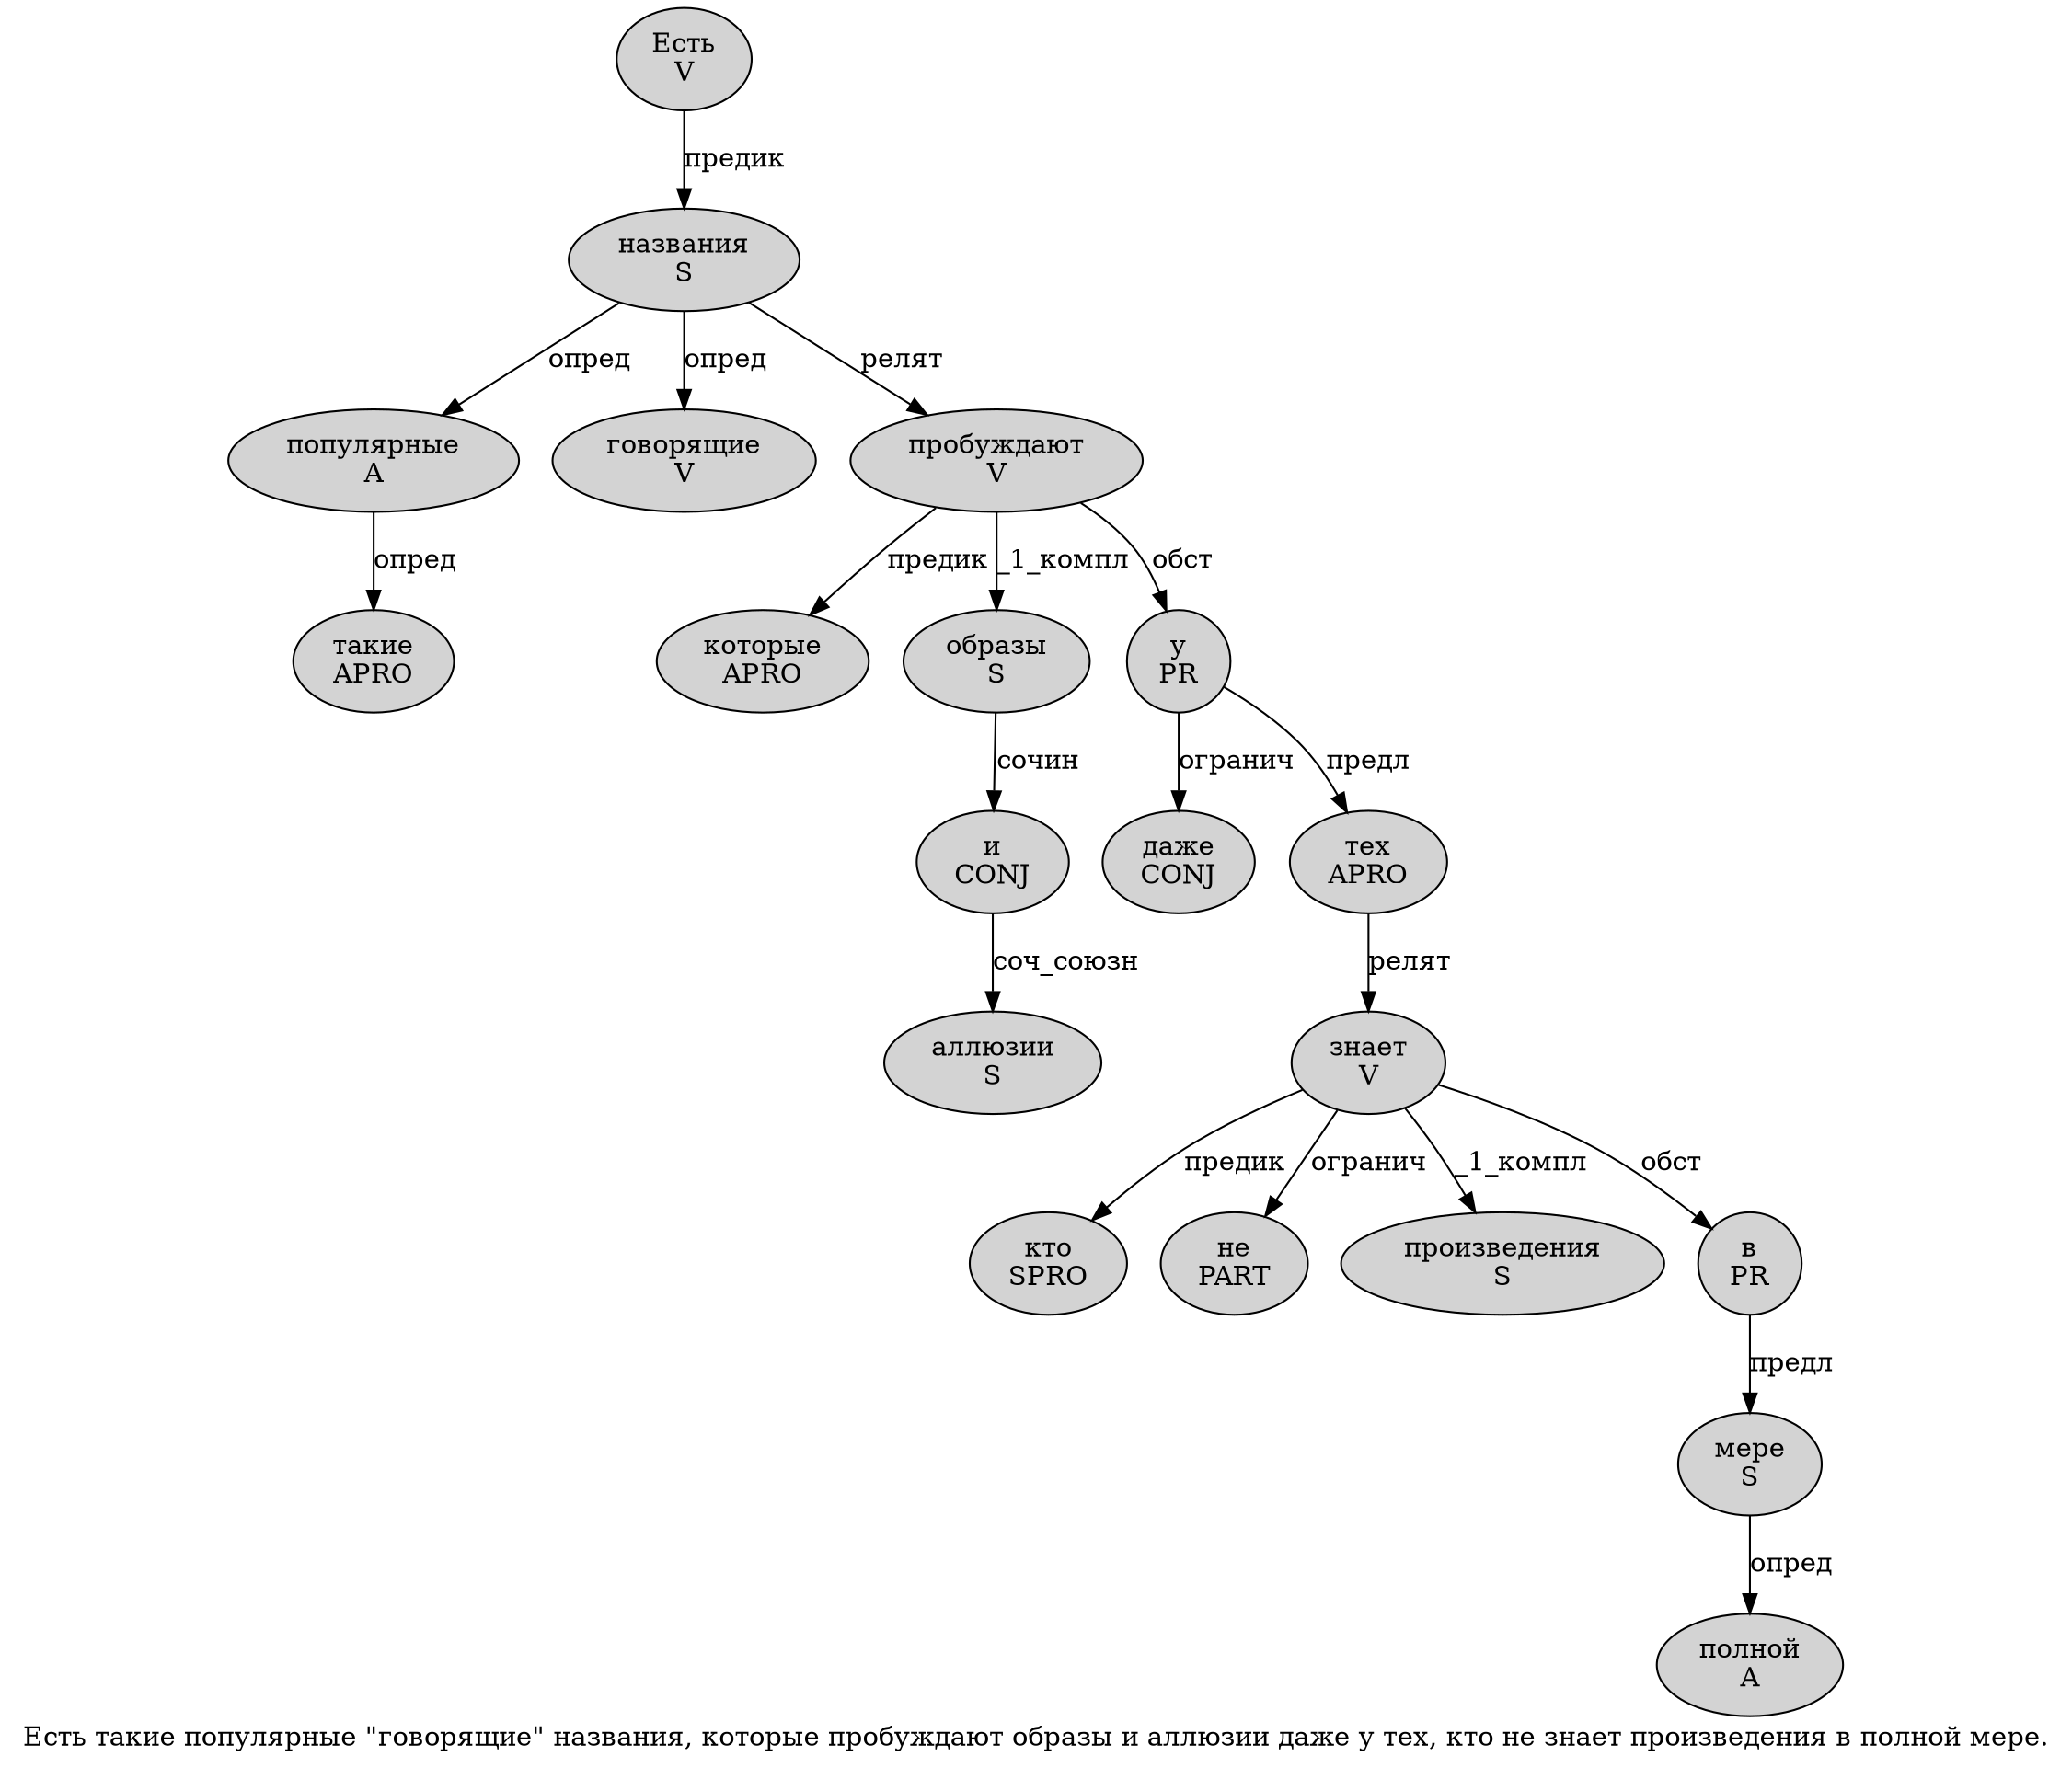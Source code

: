 digraph SENTENCE_117 {
	graph [label="Есть такие популярные \"говорящие\" названия, которые пробуждают образы и аллюзии даже у тех, кто не знает произведения в полной мере."]
	node [style=filled]
		0 [label="Есть
V" color="" fillcolor=lightgray penwidth=1 shape=ellipse]
		1 [label="такие
APRO" color="" fillcolor=lightgray penwidth=1 shape=ellipse]
		2 [label="популярные
A" color="" fillcolor=lightgray penwidth=1 shape=ellipse]
		4 [label="говорящие
V" color="" fillcolor=lightgray penwidth=1 shape=ellipse]
		6 [label="названия
S" color="" fillcolor=lightgray penwidth=1 shape=ellipse]
		8 [label="которые
APRO" color="" fillcolor=lightgray penwidth=1 shape=ellipse]
		9 [label="пробуждают
V" color="" fillcolor=lightgray penwidth=1 shape=ellipse]
		10 [label="образы
S" color="" fillcolor=lightgray penwidth=1 shape=ellipse]
		11 [label="и
CONJ" color="" fillcolor=lightgray penwidth=1 shape=ellipse]
		12 [label="аллюзии
S" color="" fillcolor=lightgray penwidth=1 shape=ellipse]
		13 [label="даже
CONJ" color="" fillcolor=lightgray penwidth=1 shape=ellipse]
		14 [label="у
PR" color="" fillcolor=lightgray penwidth=1 shape=ellipse]
		15 [label="тех
APRO" color="" fillcolor=lightgray penwidth=1 shape=ellipse]
		17 [label="кто
SPRO" color="" fillcolor=lightgray penwidth=1 shape=ellipse]
		18 [label="не
PART" color="" fillcolor=lightgray penwidth=1 shape=ellipse]
		19 [label="знает
V" color="" fillcolor=lightgray penwidth=1 shape=ellipse]
		20 [label="произведения
S" color="" fillcolor=lightgray penwidth=1 shape=ellipse]
		21 [label="в
PR" color="" fillcolor=lightgray penwidth=1 shape=ellipse]
		22 [label="полной
A" color="" fillcolor=lightgray penwidth=1 shape=ellipse]
		23 [label="мере
S" color="" fillcolor=lightgray penwidth=1 shape=ellipse]
			9 -> 8 [label="предик"]
			9 -> 10 [label="_1_компл"]
			9 -> 14 [label="обст"]
			6 -> 2 [label="опред"]
			6 -> 4 [label="опред"]
			6 -> 9 [label="релят"]
			0 -> 6 [label="предик"]
			19 -> 17 [label="предик"]
			19 -> 18 [label="огранич"]
			19 -> 20 [label="_1_компл"]
			19 -> 21 [label="обст"]
			21 -> 23 [label="предл"]
			23 -> 22 [label="опред"]
			10 -> 11 [label="сочин"]
			2 -> 1 [label="опред"]
			11 -> 12 [label="соч_союзн"]
			14 -> 13 [label="огранич"]
			14 -> 15 [label="предл"]
			15 -> 19 [label="релят"]
}